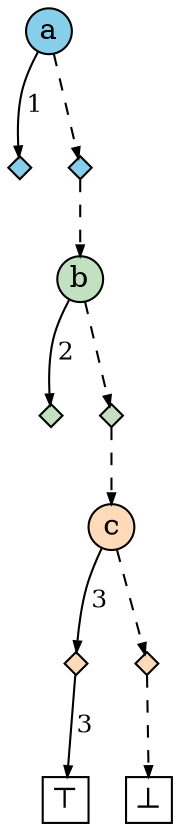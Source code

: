 
    digraph G {
       n21 [label="a", shape=circle, width=0.3, fixedsize=true, style=filled, fillcolor="skyblue"]
   n22 [label="", shape=diamond, width=0.15, height=0.15, style=filled, fillcolor="skyblue"]
   n21 -> n22 [arrowhead=normal, label=" 1 ", labelangle=-30, fontsize=12, arrowsize=0.5, color="#555", fontcolor="black"]
   n23 [label="", shape=diamond, width=0.15, height=0.15, style=filled, fillcolor="skyblue"]
   n21 -> n23 [arrowhead=normal, arrowsize=0.5, style=dashed, color="#555"]
   n23 -> n24 [arrowhead=normal, arrowsize=0.5, style=dashed, color="#555"]
   n24 [label="b", shape=circle, width=0.3, fixedsize=true, style=filled, fillcolor="#C1E1C1"]
   n25 [label="", shape=diamond, width=0.15, height=0.15, style=filled, fillcolor="#C1E1C1"]
   n24 -> n25 [arrowhead=normal, label=" 2 ", labelangle=-30, fontsize=12, arrowsize=0.5, color="#555", fontcolor="black"]
   n26 [label="", shape=diamond, width=0.15, height=0.15, style=filled, fillcolor="#C1E1C1"]
   n24 -> n26 [arrowhead=normal, arrowsize=0.5, style=dashed, color="#555"]
   n26 -> n27 [arrowhead=normal, arrowsize=0.5, style=dashed, color="#555"]
   n27 [label="c", shape=circle, width=0.3, fixedsize=true, style=filled, fillcolor="peachpuff"]
   n28 [label="", shape=diamond, width=0.15, height=0.15, style=filled, fillcolor="peachpuff"]
   n27 -> n28 [arrowhead=normal, label=" 3 ", labelangle=-30, fontsize=12, arrowsize=0.5, color="#555", fontcolor="black"]
   n28 -> n29 [arrowhead=normal, label=" 3 ", labelangle=-30, fontsize=12, arrowsize=0.5, color="#555", fontcolor="black"]
   n29 [label="⊤", shape=box, width=0.3, height=0.3, fixedsize=true]
   n30 [label="", shape=diamond, width=0.15, height=0.15, style=filled, fillcolor="peachpuff"]
   n27 -> n30 [arrowhead=normal, arrowsize=0.5, style=dashed, color="#555"]
   n30 -> n31 [arrowhead=normal, arrowsize=0.5, style=dashed, color="#555"]
   n31 [label="⊥", shape=box, width=0.3, height=0.3, fixedsize=true]
   {rank=same; n28; n30}
   {rank=same; n26}
   {rank=same; n21}
   {rank=same; n23}
   {rank=same; n24}
   {rank=same; n27}

    }